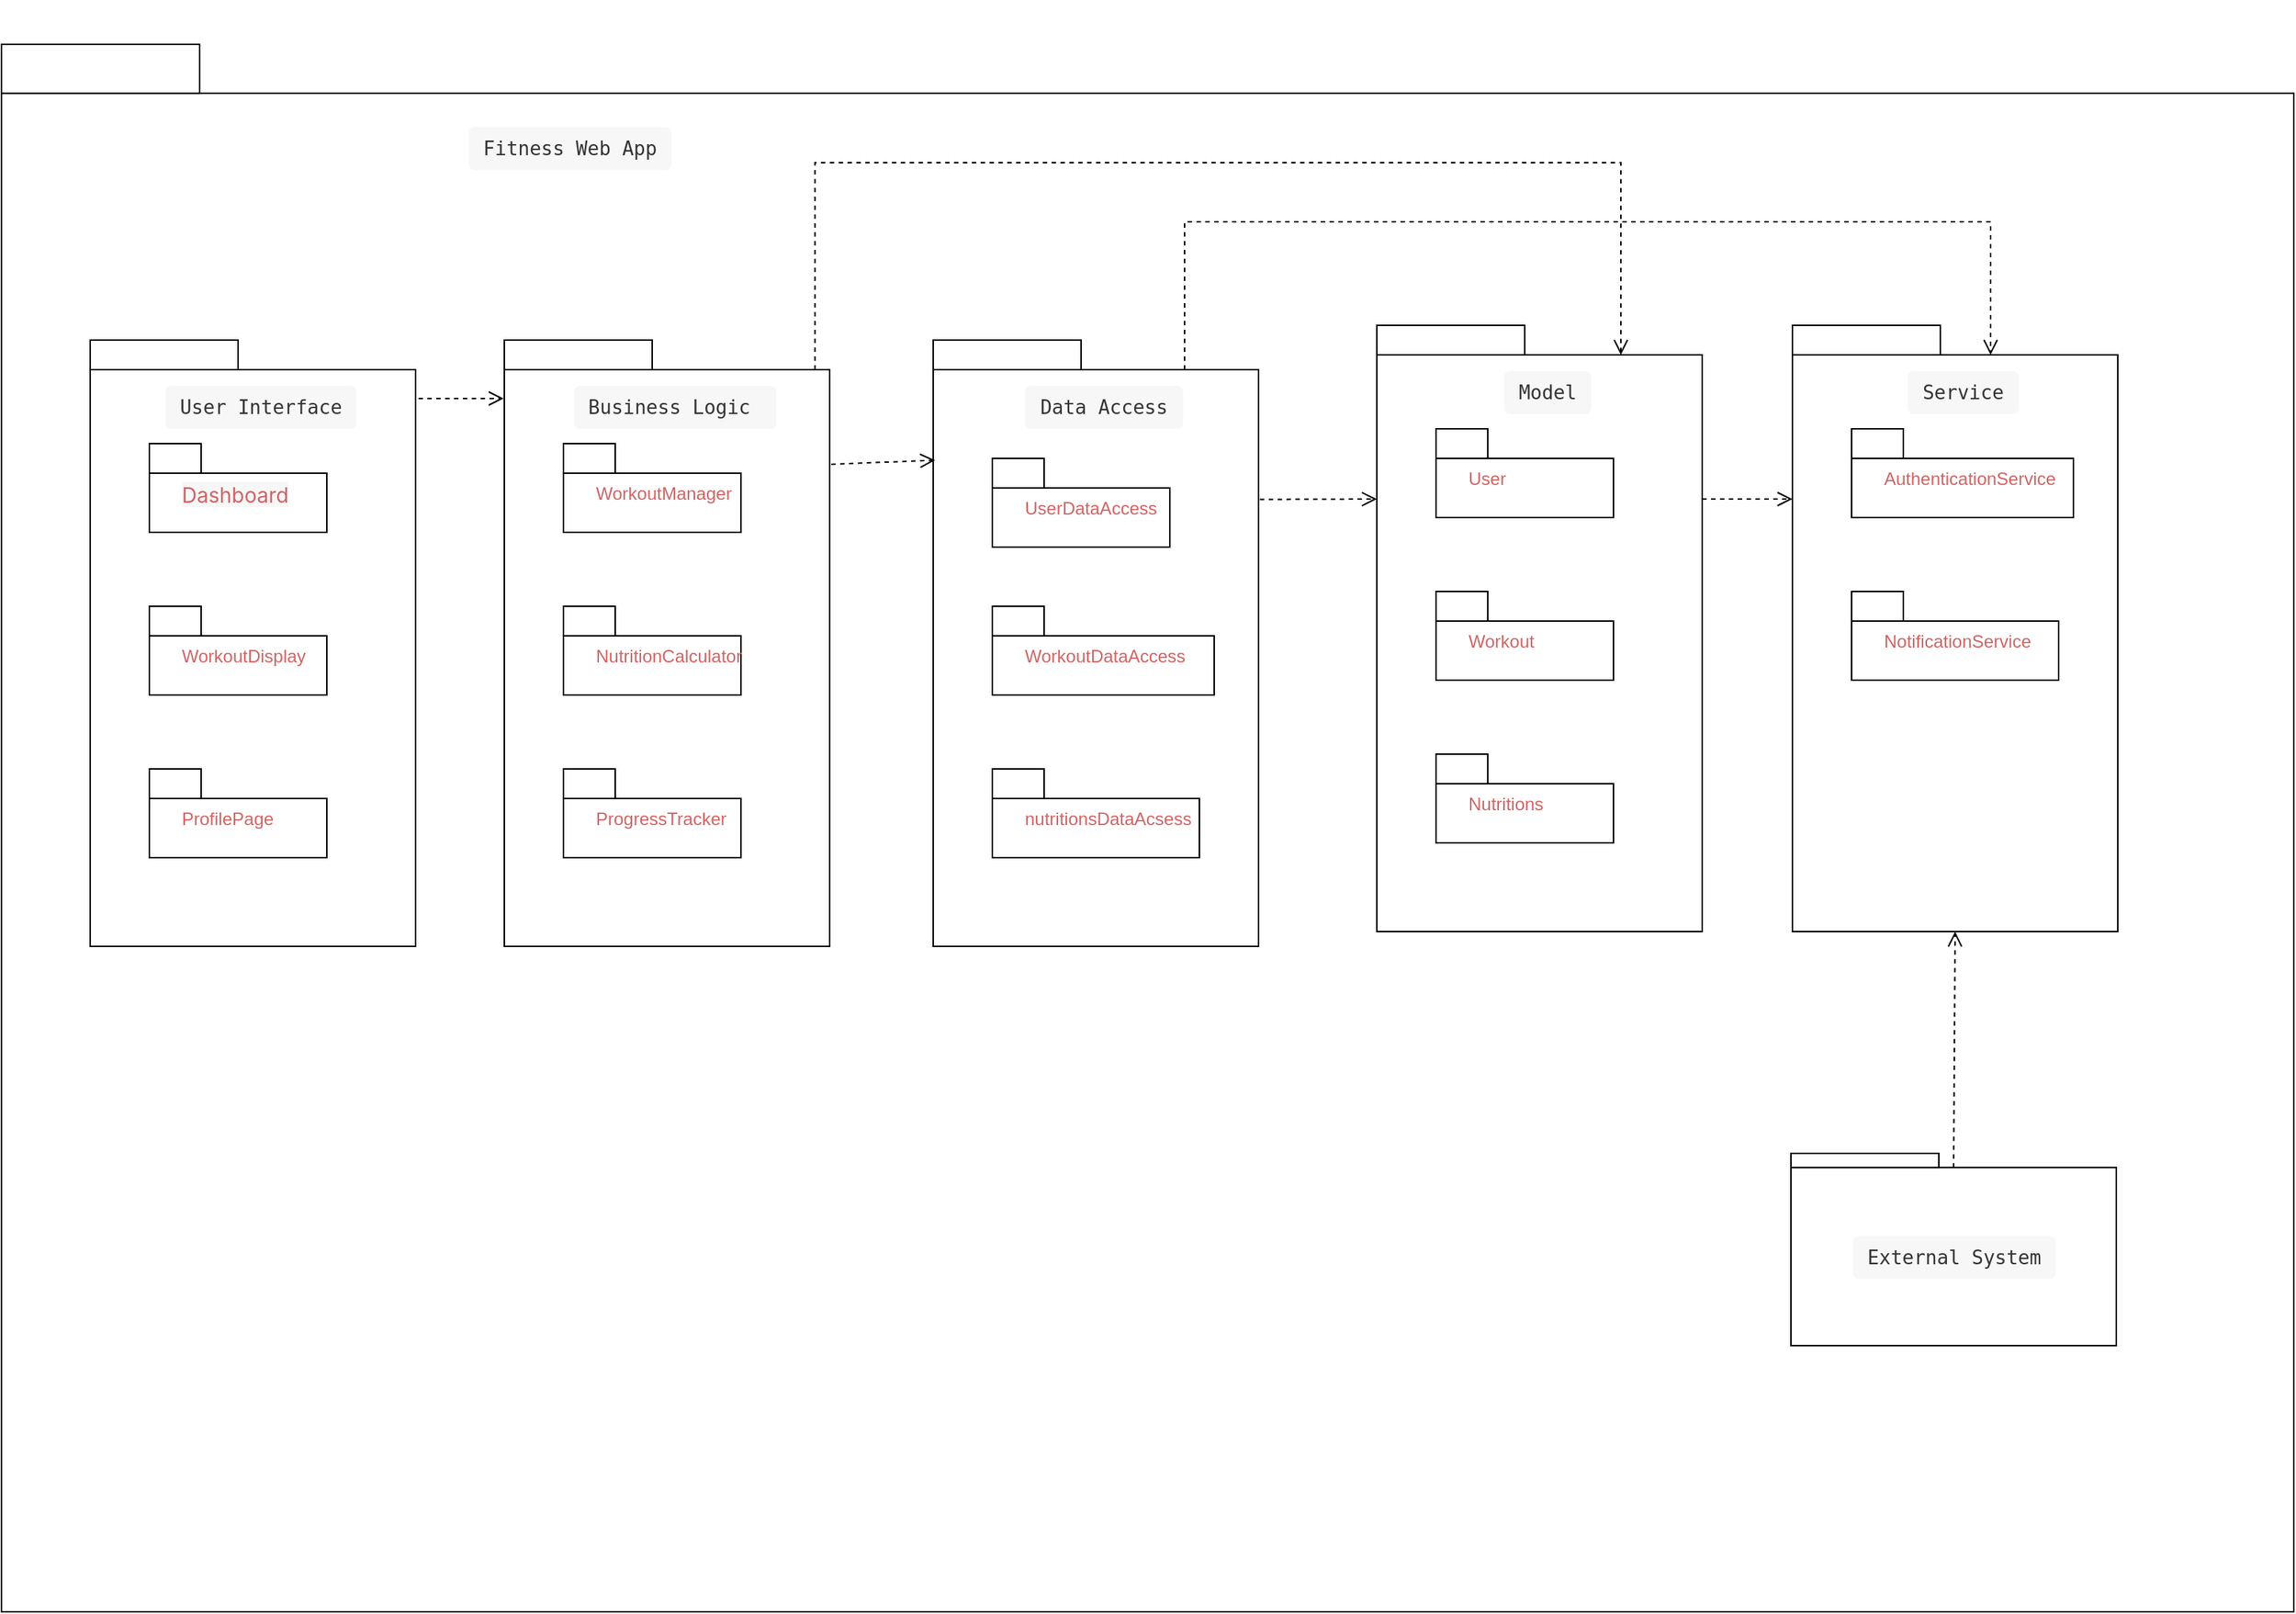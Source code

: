<mxfile version="22.1.17" type="github">
  <diagram name="Page-1" id="x_uMSooGgsukZ-Ix-U7x">
    <mxGraphModel dx="2345" dy="949" grid="1" gridSize="10" guides="1" tooltips="1" connect="1" arrows="1" fold="1" page="1" pageScale="1" pageWidth="827" pageHeight="1169" math="0" shadow="0">
      <root>
        <mxCell id="0" />
        <mxCell id="1" parent="0" />
        <mxCell id="Omg0Aai6-efXcpIrVsby-10" value="" style="group" parent="1" vertex="1" connectable="0">
          <mxGeometry x="30" y="60" width="1550" height="1090" as="geometry" />
        </mxCell>
        <mxCell id="Omg0Aai6-efXcpIrVsby-3" value="" style="rounded=0;whiteSpace=wrap;html=1;" parent="Omg0Aai6-efXcpIrVsby-10" vertex="1">
          <mxGeometry y="63.09" width="1550" height="1026.91" as="geometry" />
        </mxCell>
        <mxCell id="Omg0Aai6-efXcpIrVsby-6" value="" style="rounded=0;whiteSpace=wrap;html=1;" parent="Omg0Aai6-efXcpIrVsby-10" vertex="1">
          <mxGeometry y="30" width="134" height="33.09" as="geometry" />
        </mxCell>
        <mxCell id="Omg0Aai6-efXcpIrVsby-4" value="&lt;pre style=&quot;box-sizing: border-box; border: 0px; font-variant-numeric: inherit; font-variant-east-asian: inherit; font-variant-alternates: inherit; font-variant-position: inherit; font-stretch: inherit; font-size: 13px; line-height: 19.5px; font-optical-sizing: inherit; font-kerning: inherit; font-feature-settings: inherit; font-variation-settings: inherit; vertical-align: baseline; cursor: text; counter-reset: list-0 0; text-align: left; color: rgb(52, 52, 52) !important; margin-top: 5px !important; margin-bottom: 5px !important; padding: 5px 10px !important; overflow: hidden !important; background: rgb(247, 247, 247) !important; border-radius: 4px !important;&quot;&gt;Fitness Web App&lt;/pre&gt;" style="text;html=1;align=center;verticalAlign=middle;resizable=0;points=[];autosize=1;strokeColor=none;fillColor=none;" parent="Omg0Aai6-efXcpIrVsby-10" vertex="1">
          <mxGeometry x="309" y="75.455" width="150" height="50" as="geometry" />
        </mxCell>
        <mxCell id="Omg0Aai6-efXcpIrVsby-17" value="" style="group" parent="Omg0Aai6-efXcpIrVsby-10" vertex="1" connectable="0">
          <mxGeometry x="60" y="230" width="270" height="460" as="geometry" />
        </mxCell>
        <mxCell id="Omg0Aai6-efXcpIrVsby-14" value="" style="rounded=0;whiteSpace=wrap;html=1;" parent="Omg0Aai6-efXcpIrVsby-17" vertex="1">
          <mxGeometry y="20" width="220" height="390" as="geometry" />
        </mxCell>
        <mxCell id="Omg0Aai6-efXcpIrVsby-16" value="" style="rounded=0;whiteSpace=wrap;html=1;" parent="Omg0Aai6-efXcpIrVsby-17" vertex="1">
          <mxGeometry width="100" height="20" as="geometry" />
        </mxCell>
        <mxCell id="Omg0Aai6-efXcpIrVsby-15" value="&lt;pre style=&quot;box-sizing: border-box; border: 0px; font-variant-numeric: inherit; font-variant-east-asian: inherit; font-variant-alternates: inherit; font-variant-position: inherit; font-stretch: inherit; line-height: 19.5px; font-optical-sizing: inherit; font-kerning: inherit; font-feature-settings: inherit; font-variation-settings: inherit; vertical-align: baseline; cursor: text; counter-reset: list-0 0; text-align: left; color: rgb(52, 52, 52) !important; margin-top: 5px !important; margin-bottom: 5px !important; padding: 5px 10px !important; overflow: hidden !important; background: rgb(247, 247, 247) !important; border-radius: 4px !important; font-size: 13px;&quot;&gt;User Interface&lt;br&gt;&lt;/pre&gt;" style="text;html=1;align=center;verticalAlign=middle;resizable=0;points=[];autosize=1;strokeColor=none;fillColor=none;fontSize=13;" parent="Omg0Aai6-efXcpIrVsby-17" vertex="1">
          <mxGeometry x="45" y="20" width="140" height="50" as="geometry" />
        </mxCell>
        <mxCell id="Omg0Aai6-efXcpIrVsby-21" value="" style="group" parent="Omg0Aai6-efXcpIrVsby-17" vertex="1" connectable="0">
          <mxGeometry x="40" y="70" width="120" height="60" as="geometry" />
        </mxCell>
        <mxCell id="Omg0Aai6-efXcpIrVsby-18" value="" style="rounded=0;whiteSpace=wrap;html=1;" parent="Omg0Aai6-efXcpIrVsby-21" vertex="1">
          <mxGeometry y="20" width="120" height="40" as="geometry" />
        </mxCell>
        <mxCell id="Omg0Aai6-efXcpIrVsby-19" value="&lt;span style=&quot;color: rgb(209, 100, 100); font-family: -apple-system, BlinkMacSystemFont, &amp;quot;Segoe UI&amp;quot;, roboto, &amp;quot;Helvetica Neue&amp;quot;, helvetica, arial, sans-serif; font-size: 14px; font-style: normal; font-variant-ligatures: normal; font-variant-caps: normal; font-weight: 400; letter-spacing: normal; orphans: 2; text-align: left; text-indent: 0px; text-transform: none; widows: 2; word-spacing: 0px; -webkit-text-stroke-width: 0px; background-color: rgb(247, 247, 247); text-decoration-thickness: initial; text-decoration-style: initial; text-decoration-color: initial; float: none; display: inline !important;&quot;&gt;Dashboard&lt;/span&gt;" style="text;whiteSpace=wrap;html=1;" parent="Omg0Aai6-efXcpIrVsby-21" vertex="1">
          <mxGeometry x="20" y="20" width="100" height="40" as="geometry" />
        </mxCell>
        <mxCell id="Omg0Aai6-efXcpIrVsby-20" value="" style="rounded=0;whiteSpace=wrap;html=1;" parent="Omg0Aai6-efXcpIrVsby-21" vertex="1">
          <mxGeometry width="35" height="20" as="geometry" />
        </mxCell>
        <mxCell id="Omg0Aai6-efXcpIrVsby-26" value="" style="group" parent="Omg0Aai6-efXcpIrVsby-17" vertex="1" connectable="0">
          <mxGeometry x="40" y="290" width="120" height="60" as="geometry" />
        </mxCell>
        <mxCell id="Omg0Aai6-efXcpIrVsby-27" value="" style="rounded=0;whiteSpace=wrap;html=1;" parent="Omg0Aai6-efXcpIrVsby-26" vertex="1">
          <mxGeometry y="20" width="120" height="40" as="geometry" />
        </mxCell>
        <mxCell id="Omg0Aai6-efXcpIrVsby-28" value="&lt;font color=&quot;#d16464&quot;&gt;ProfilePage&lt;/font&gt;" style="text;whiteSpace=wrap;html=1;" parent="Omg0Aai6-efXcpIrVsby-26" vertex="1">
          <mxGeometry x="20" y="20" width="100" height="40" as="geometry" />
        </mxCell>
        <mxCell id="Omg0Aai6-efXcpIrVsby-29" value="" style="rounded=0;whiteSpace=wrap;html=1;" parent="Omg0Aai6-efXcpIrVsby-26" vertex="1">
          <mxGeometry width="35" height="20" as="geometry" />
        </mxCell>
        <mxCell id="Omg0Aai6-efXcpIrVsby-22" value="" style="group" parent="Omg0Aai6-efXcpIrVsby-17" vertex="1" connectable="0">
          <mxGeometry x="40" y="180" width="120" height="60" as="geometry" />
        </mxCell>
        <mxCell id="Omg0Aai6-efXcpIrVsby-23" value="" style="rounded=0;whiteSpace=wrap;html=1;" parent="Omg0Aai6-efXcpIrVsby-22" vertex="1">
          <mxGeometry y="20" width="120" height="40" as="geometry" />
        </mxCell>
        <mxCell id="Omg0Aai6-efXcpIrVsby-24" value="&lt;font color=&quot;#d16464&quot;&gt;WorkoutDisplay&lt;/font&gt;" style="text;whiteSpace=wrap;html=1;" parent="Omg0Aai6-efXcpIrVsby-22" vertex="1">
          <mxGeometry x="20" y="20" width="100" height="40" as="geometry" />
        </mxCell>
        <mxCell id="Omg0Aai6-efXcpIrVsby-25" value="" style="rounded=0;whiteSpace=wrap;html=1;" parent="Omg0Aai6-efXcpIrVsby-22" vertex="1">
          <mxGeometry width="35" height="20" as="geometry" />
        </mxCell>
        <mxCell id="Omg0Aai6-efXcpIrVsby-34" value="" style="group" parent="Omg0Aai6-efXcpIrVsby-10" vertex="1" connectable="0">
          <mxGeometry x="340" y="230" width="270" height="460" as="geometry" />
        </mxCell>
        <mxCell id="Omg0Aai6-efXcpIrVsby-35" value="" style="rounded=0;whiteSpace=wrap;html=1;" parent="Omg0Aai6-efXcpIrVsby-34" vertex="1">
          <mxGeometry y="20" width="220" height="390" as="geometry" />
        </mxCell>
        <mxCell id="Omg0Aai6-efXcpIrVsby-36" value="" style="rounded=0;whiteSpace=wrap;html=1;" parent="Omg0Aai6-efXcpIrVsby-34" vertex="1">
          <mxGeometry width="100" height="20" as="geometry" />
        </mxCell>
        <mxCell id="Omg0Aai6-efXcpIrVsby-37" value="&lt;pre style=&quot;box-sizing: border-box; border: 0px; font-variant-numeric: inherit; font-variant-east-asian: inherit; font-variant-alternates: inherit; font-variant-position: inherit; font-stretch: inherit; line-height: 19.5px; font-optical-sizing: inherit; font-kerning: inherit; font-feature-settings: inherit; font-variation-settings: inherit; vertical-align: baseline; cursor: text; counter-reset: list-0 0; text-align: left; color: rgb(52, 52, 52) !important; margin-top: 5px !important; margin-bottom: 5px !important; padding: 5px 10px !important; overflow: hidden !important; background: rgb(247, 247, 247) !important; border-radius: 4px !important; font-size: 13px;&quot;&gt;Business Logic &lt;br&gt;&lt;/pre&gt;" style="text;html=1;align=center;verticalAlign=middle;resizable=0;points=[];autosize=1;strokeColor=none;fillColor=none;fontSize=13;" parent="Omg0Aai6-efXcpIrVsby-34" vertex="1">
          <mxGeometry x="40" y="20" width="150" height="50" as="geometry" />
        </mxCell>
        <mxCell id="Omg0Aai6-efXcpIrVsby-38" value="" style="group" parent="Omg0Aai6-efXcpIrVsby-34" vertex="1" connectable="0">
          <mxGeometry x="40" y="70" width="120" height="60" as="geometry" />
        </mxCell>
        <mxCell id="Omg0Aai6-efXcpIrVsby-39" value="" style="rounded=0;whiteSpace=wrap;html=1;" parent="Omg0Aai6-efXcpIrVsby-38" vertex="1">
          <mxGeometry y="20" width="120" height="40" as="geometry" />
        </mxCell>
        <mxCell id="Omg0Aai6-efXcpIrVsby-40" value="&lt;font color=&quot;#d16464&quot;&gt;WorkoutManager&lt;/font&gt;" style="text;whiteSpace=wrap;html=1;" parent="Omg0Aai6-efXcpIrVsby-38" vertex="1">
          <mxGeometry x="20" y="20" width="100" height="40" as="geometry" />
        </mxCell>
        <mxCell id="Omg0Aai6-efXcpIrVsby-41" value="" style="rounded=0;whiteSpace=wrap;html=1;" parent="Omg0Aai6-efXcpIrVsby-38" vertex="1">
          <mxGeometry width="35" height="20" as="geometry" />
        </mxCell>
        <mxCell id="Omg0Aai6-efXcpIrVsby-42" value="" style="group" parent="Omg0Aai6-efXcpIrVsby-34" vertex="1" connectable="0">
          <mxGeometry x="40" y="290" width="120" height="60" as="geometry" />
        </mxCell>
        <mxCell id="Omg0Aai6-efXcpIrVsby-43" value="" style="rounded=0;whiteSpace=wrap;html=1;" parent="Omg0Aai6-efXcpIrVsby-42" vertex="1">
          <mxGeometry y="20" width="120" height="40" as="geometry" />
        </mxCell>
        <mxCell id="Omg0Aai6-efXcpIrVsby-44" value="&lt;font color=&quot;#d16464&quot;&gt;ProgressTracker&lt;/font&gt;" style="text;whiteSpace=wrap;html=1;" parent="Omg0Aai6-efXcpIrVsby-42" vertex="1">
          <mxGeometry x="20" y="20" width="100" height="40" as="geometry" />
        </mxCell>
        <mxCell id="Omg0Aai6-efXcpIrVsby-45" value="" style="rounded=0;whiteSpace=wrap;html=1;" parent="Omg0Aai6-efXcpIrVsby-42" vertex="1">
          <mxGeometry width="35" height="20" as="geometry" />
        </mxCell>
        <mxCell id="Omg0Aai6-efXcpIrVsby-46" value="" style="group" parent="Omg0Aai6-efXcpIrVsby-34" vertex="1" connectable="0">
          <mxGeometry x="40" y="180" width="120" height="60" as="geometry" />
        </mxCell>
        <mxCell id="Omg0Aai6-efXcpIrVsby-47" value="" style="rounded=0;whiteSpace=wrap;html=1;" parent="Omg0Aai6-efXcpIrVsby-46" vertex="1">
          <mxGeometry y="20" width="120" height="40" as="geometry" />
        </mxCell>
        <mxCell id="Omg0Aai6-efXcpIrVsby-48" value="&lt;font color=&quot;#d16464&quot;&gt;NutritionCalculator&lt;/font&gt;" style="text;whiteSpace=wrap;html=1;" parent="Omg0Aai6-efXcpIrVsby-46" vertex="1">
          <mxGeometry x="20" y="20" width="100" height="40" as="geometry" />
        </mxCell>
        <mxCell id="Omg0Aai6-efXcpIrVsby-49" value="" style="rounded=0;whiteSpace=wrap;html=1;" parent="Omg0Aai6-efXcpIrVsby-46" vertex="1">
          <mxGeometry width="35" height="20" as="geometry" />
        </mxCell>
        <mxCell id="Omg0Aai6-efXcpIrVsby-84" value="" style="group" parent="Omg0Aai6-efXcpIrVsby-10" vertex="1" connectable="0">
          <mxGeometry x="930" y="220" width="270" height="460" as="geometry" />
        </mxCell>
        <mxCell id="Omg0Aai6-efXcpIrVsby-85" value="" style="rounded=0;whiteSpace=wrap;html=1;" parent="Omg0Aai6-efXcpIrVsby-84" vertex="1">
          <mxGeometry y="20" width="220" height="390" as="geometry" />
        </mxCell>
        <mxCell id="Omg0Aai6-efXcpIrVsby-86" value="" style="rounded=0;whiteSpace=wrap;html=1;" parent="Omg0Aai6-efXcpIrVsby-84" vertex="1">
          <mxGeometry width="100" height="20" as="geometry" />
        </mxCell>
        <mxCell id="Omg0Aai6-efXcpIrVsby-87" value="&lt;pre style=&quot;box-sizing: border-box; border: 0px; font-variant-numeric: inherit; font-variant-east-asian: inherit; font-variant-alternates: inherit; font-variant-position: inherit; font-stretch: inherit; line-height: 19.5px; font-optical-sizing: inherit; font-kerning: inherit; font-feature-settings: inherit; font-variation-settings: inherit; vertical-align: baseline; cursor: text; counter-reset: list-0 0; text-align: left; color: rgb(52, 52, 52) !important; margin-top: 5px !important; margin-bottom: 5px !important; padding: 5px 10px !important; overflow: hidden !important; background: rgb(247, 247, 247) !important; border-radius: 4px !important; font-size: 13px;&quot;&gt;Model&lt;br&gt;&lt;/pre&gt;" style="text;html=1;align=center;verticalAlign=middle;resizable=0;points=[];autosize=1;strokeColor=none;fillColor=none;fontSize=13;" parent="Omg0Aai6-efXcpIrVsby-84" vertex="1">
          <mxGeometry x="75" y="20" width="80" height="50" as="geometry" />
        </mxCell>
        <mxCell id="Omg0Aai6-efXcpIrVsby-88" value="" style="group" parent="Omg0Aai6-efXcpIrVsby-84" vertex="1" connectable="0">
          <mxGeometry x="40" y="70" width="120" height="60" as="geometry" />
        </mxCell>
        <mxCell id="Omg0Aai6-efXcpIrVsby-89" value="" style="rounded=0;whiteSpace=wrap;html=1;" parent="Omg0Aai6-efXcpIrVsby-88" vertex="1">
          <mxGeometry y="20" width="120" height="40" as="geometry" />
        </mxCell>
        <mxCell id="Omg0Aai6-efXcpIrVsby-90" value="&lt;font color=&quot;#d16464&quot;&gt;User&lt;/font&gt;" style="text;whiteSpace=wrap;html=1;" parent="Omg0Aai6-efXcpIrVsby-88" vertex="1">
          <mxGeometry x="20" y="20" width="100" height="40" as="geometry" />
        </mxCell>
        <mxCell id="Omg0Aai6-efXcpIrVsby-91" value="" style="rounded=0;whiteSpace=wrap;html=1;" parent="Omg0Aai6-efXcpIrVsby-88" vertex="1">
          <mxGeometry width="35" height="20" as="geometry" />
        </mxCell>
        <mxCell id="Omg0Aai6-efXcpIrVsby-92" value="" style="group" parent="Omg0Aai6-efXcpIrVsby-84" vertex="1" connectable="0">
          <mxGeometry x="40" y="290" width="120" height="60" as="geometry" />
        </mxCell>
        <mxCell id="Omg0Aai6-efXcpIrVsby-93" value="" style="rounded=0;whiteSpace=wrap;html=1;" parent="Omg0Aai6-efXcpIrVsby-92" vertex="1">
          <mxGeometry y="20" width="120" height="40" as="geometry" />
        </mxCell>
        <mxCell id="Omg0Aai6-efXcpIrVsby-94" value="&lt;font color=&quot;#d16464&quot;&gt;Nutritions&lt;/font&gt;" style="text;whiteSpace=wrap;html=1;" parent="Omg0Aai6-efXcpIrVsby-92" vertex="1">
          <mxGeometry x="20" y="20" width="100" height="40" as="geometry" />
        </mxCell>
        <mxCell id="Omg0Aai6-efXcpIrVsby-95" value="" style="rounded=0;whiteSpace=wrap;html=1;" parent="Omg0Aai6-efXcpIrVsby-92" vertex="1">
          <mxGeometry width="35" height="20" as="geometry" />
        </mxCell>
        <mxCell id="Omg0Aai6-efXcpIrVsby-96" value="" style="group" parent="Omg0Aai6-efXcpIrVsby-84" vertex="1" connectable="0">
          <mxGeometry x="40" y="180" width="120" height="60" as="geometry" />
        </mxCell>
        <mxCell id="Omg0Aai6-efXcpIrVsby-97" value="" style="rounded=0;whiteSpace=wrap;html=1;" parent="Omg0Aai6-efXcpIrVsby-96" vertex="1">
          <mxGeometry y="20" width="120" height="40" as="geometry" />
        </mxCell>
        <mxCell id="Omg0Aai6-efXcpIrVsby-98" value="&lt;font color=&quot;#d16464&quot;&gt;Workout&lt;/font&gt;" style="text;whiteSpace=wrap;html=1;" parent="Omg0Aai6-efXcpIrVsby-96" vertex="1">
          <mxGeometry x="20" y="20" width="100" height="40" as="geometry" />
        </mxCell>
        <mxCell id="Omg0Aai6-efXcpIrVsby-99" value="" style="rounded=0;whiteSpace=wrap;html=1;" parent="Omg0Aai6-efXcpIrVsby-96" vertex="1">
          <mxGeometry width="35" height="20" as="geometry" />
        </mxCell>
        <mxCell id="Omg0Aai6-efXcpIrVsby-68" value="" style="group" parent="Omg0Aai6-efXcpIrVsby-10" vertex="1" connectable="0">
          <mxGeometry x="630" y="230" width="270" height="460" as="geometry" />
        </mxCell>
        <mxCell id="Omg0Aai6-efXcpIrVsby-69" value="" style="rounded=0;whiteSpace=wrap;html=1;" parent="Omg0Aai6-efXcpIrVsby-68" vertex="1">
          <mxGeometry y="20" width="220" height="390" as="geometry" />
        </mxCell>
        <mxCell id="Omg0Aai6-efXcpIrVsby-70" value="" style="rounded=0;whiteSpace=wrap;html=1;" parent="Omg0Aai6-efXcpIrVsby-68" vertex="1">
          <mxGeometry width="100" height="20" as="geometry" />
        </mxCell>
        <mxCell id="Omg0Aai6-efXcpIrVsby-71" value="&lt;pre style=&quot;box-sizing: border-box; border: 0px; font-variant-numeric: inherit; font-variant-east-asian: inherit; font-variant-alternates: inherit; font-variant-position: inherit; font-stretch: inherit; line-height: 19.5px; font-optical-sizing: inherit; font-kerning: inherit; font-feature-settings: inherit; font-variation-settings: inherit; vertical-align: baseline; cursor: text; counter-reset: list-0 0; text-align: left; color: rgb(52, 52, 52) !important; margin-top: 5px !important; margin-bottom: 5px !important; padding: 5px 10px !important; overflow: hidden !important; background: rgb(247, 247, 247) !important; border-radius: 4px !important; font-size: 13px;&quot;&gt;Data Access&lt;br&gt;&lt;/pre&gt;" style="text;html=1;align=center;verticalAlign=middle;resizable=0;points=[];autosize=1;strokeColor=none;fillColor=none;fontSize=13;" parent="Omg0Aai6-efXcpIrVsby-68" vertex="1">
          <mxGeometry x="55" y="20" width="120" height="50" as="geometry" />
        </mxCell>
        <mxCell id="Omg0Aai6-efXcpIrVsby-72" value="" style="group" parent="Omg0Aai6-efXcpIrVsby-68" vertex="1" connectable="0">
          <mxGeometry x="40" y="80" width="120" height="60" as="geometry" />
        </mxCell>
        <mxCell id="Omg0Aai6-efXcpIrVsby-73" value="" style="rounded=0;whiteSpace=wrap;html=1;" parent="Omg0Aai6-efXcpIrVsby-72" vertex="1">
          <mxGeometry y="20" width="120" height="40" as="geometry" />
        </mxCell>
        <mxCell id="Omg0Aai6-efXcpIrVsby-74" value="&lt;font color=&quot;#d16464&quot;&gt;UserDataAccess&lt;/font&gt;" style="text;whiteSpace=wrap;html=1;" parent="Omg0Aai6-efXcpIrVsby-72" vertex="1">
          <mxGeometry x="20" y="20" width="100" height="40" as="geometry" />
        </mxCell>
        <mxCell id="Omg0Aai6-efXcpIrVsby-75" value="" style="rounded=0;whiteSpace=wrap;html=1;" parent="Omg0Aai6-efXcpIrVsby-72" vertex="1">
          <mxGeometry width="35" height="20" as="geometry" />
        </mxCell>
        <mxCell id="Omg0Aai6-efXcpIrVsby-76" value="" style="group" parent="Omg0Aai6-efXcpIrVsby-68" vertex="1" connectable="0">
          <mxGeometry x="40" y="290" width="140" height="60" as="geometry" />
        </mxCell>
        <mxCell id="Omg0Aai6-efXcpIrVsby-77" value="" style="rounded=0;whiteSpace=wrap;html=1;" parent="Omg0Aai6-efXcpIrVsby-76" vertex="1">
          <mxGeometry y="20" width="140" height="40" as="geometry" />
        </mxCell>
        <mxCell id="Omg0Aai6-efXcpIrVsby-78" value="&lt;font color=&quot;#d16464&quot;&gt;nutritionsDataAcsess&lt;/font&gt;" style="text;whiteSpace=wrap;html=1;" parent="Omg0Aai6-efXcpIrVsby-76" vertex="1">
          <mxGeometry x="20" y="20" width="100" height="40" as="geometry" />
        </mxCell>
        <mxCell id="Omg0Aai6-efXcpIrVsby-79" value="" style="rounded=0;whiteSpace=wrap;html=1;" parent="Omg0Aai6-efXcpIrVsby-76" vertex="1">
          <mxGeometry width="35" height="20" as="geometry" />
        </mxCell>
        <mxCell id="Omg0Aai6-efXcpIrVsby-80" value="" style="group" parent="Omg0Aai6-efXcpIrVsby-68" vertex="1" connectable="0">
          <mxGeometry x="40" y="180" width="150" height="60" as="geometry" />
        </mxCell>
        <mxCell id="Omg0Aai6-efXcpIrVsby-81" value="" style="rounded=0;whiteSpace=wrap;html=1;" parent="Omg0Aai6-efXcpIrVsby-80" vertex="1">
          <mxGeometry y="20" width="150" height="40" as="geometry" />
        </mxCell>
        <mxCell id="Omg0Aai6-efXcpIrVsby-82" value="&lt;font color=&quot;#d16464&quot;&gt;WorkoutDataAccess&lt;/font&gt;" style="text;whiteSpace=wrap;html=1;" parent="Omg0Aai6-efXcpIrVsby-80" vertex="1">
          <mxGeometry x="20" y="20" width="100" height="40" as="geometry" />
        </mxCell>
        <mxCell id="Omg0Aai6-efXcpIrVsby-83" value="" style="rounded=0;whiteSpace=wrap;html=1;" parent="Omg0Aai6-efXcpIrVsby-80" vertex="1">
          <mxGeometry width="35" height="20" as="geometry" />
        </mxCell>
        <mxCell id="Omg0Aai6-efXcpIrVsby-100" value="" style="group" parent="Omg0Aai6-efXcpIrVsby-10" vertex="1" connectable="0">
          <mxGeometry x="1211" y="220" width="270" height="460" as="geometry" />
        </mxCell>
        <mxCell id="Omg0Aai6-efXcpIrVsby-101" value="" style="rounded=0;whiteSpace=wrap;html=1;" parent="Omg0Aai6-efXcpIrVsby-100" vertex="1">
          <mxGeometry y="20" width="220" height="390" as="geometry" />
        </mxCell>
        <mxCell id="Omg0Aai6-efXcpIrVsby-102" value="" style="rounded=0;whiteSpace=wrap;html=1;" parent="Omg0Aai6-efXcpIrVsby-100" vertex="1">
          <mxGeometry width="100" height="20" as="geometry" />
        </mxCell>
        <mxCell id="Omg0Aai6-efXcpIrVsby-103" value="&lt;pre style=&quot;box-sizing: border-box; border: 0px; font-variant-numeric: inherit; font-variant-east-asian: inherit; font-variant-alternates: inherit; font-variant-position: inherit; font-stretch: inherit; line-height: 19.5px; font-optical-sizing: inherit; font-kerning: inherit; font-feature-settings: inherit; font-variation-settings: inherit; vertical-align: baseline; cursor: text; counter-reset: list-0 0; text-align: left; color: rgb(52, 52, 52) !important; margin-top: 5px !important; margin-bottom: 5px !important; padding: 5px 10px !important; overflow: hidden !important; background: rgb(247, 247, 247) !important; border-radius: 4px !important; font-size: 13px;&quot;&gt;Service&lt;br&gt;&lt;/pre&gt;" style="text;html=1;align=center;verticalAlign=middle;resizable=0;points=[];autosize=1;strokeColor=none;fillColor=none;fontSize=13;" parent="Omg0Aai6-efXcpIrVsby-100" vertex="1">
          <mxGeometry x="70" y="20" width="90" height="50" as="geometry" />
        </mxCell>
        <mxCell id="Omg0Aai6-efXcpIrVsby-104" value="" style="group" parent="Omg0Aai6-efXcpIrVsby-100" vertex="1" connectable="0">
          <mxGeometry x="40" y="70" width="150" height="60" as="geometry" />
        </mxCell>
        <mxCell id="Omg0Aai6-efXcpIrVsby-105" value="" style="rounded=0;whiteSpace=wrap;html=1;" parent="Omg0Aai6-efXcpIrVsby-104" vertex="1">
          <mxGeometry y="20" width="150" height="40" as="geometry" />
        </mxCell>
        <mxCell id="Omg0Aai6-efXcpIrVsby-106" value="&lt;font color=&quot;#d16464&quot;&gt;AuthenticationService&lt;/font&gt;" style="text;whiteSpace=wrap;html=1;" parent="Omg0Aai6-efXcpIrVsby-104" vertex="1">
          <mxGeometry x="20" y="20" width="100" height="40" as="geometry" />
        </mxCell>
        <mxCell id="Omg0Aai6-efXcpIrVsby-107" value="" style="rounded=0;whiteSpace=wrap;html=1;" parent="Omg0Aai6-efXcpIrVsby-104" vertex="1">
          <mxGeometry width="35" height="20" as="geometry" />
        </mxCell>
        <mxCell id="Omg0Aai6-efXcpIrVsby-112" value="" style="group" parent="Omg0Aai6-efXcpIrVsby-100" vertex="1" connectable="0">
          <mxGeometry x="40" y="180" width="140" height="60" as="geometry" />
        </mxCell>
        <mxCell id="Omg0Aai6-efXcpIrVsby-113" value="" style="rounded=0;whiteSpace=wrap;html=1;" parent="Omg0Aai6-efXcpIrVsby-112" vertex="1">
          <mxGeometry y="20" width="140" height="40" as="geometry" />
        </mxCell>
        <mxCell id="Omg0Aai6-efXcpIrVsby-114" value="&lt;font color=&quot;#d16464&quot;&gt;NotificationService&lt;/font&gt;" style="text;whiteSpace=wrap;html=1;" parent="Omg0Aai6-efXcpIrVsby-112" vertex="1">
          <mxGeometry x="20" y="20" width="100" height="40" as="geometry" />
        </mxCell>
        <mxCell id="Omg0Aai6-efXcpIrVsby-115" value="" style="rounded=0;whiteSpace=wrap;html=1;" parent="Omg0Aai6-efXcpIrVsby-112" vertex="1">
          <mxGeometry width="35" height="20" as="geometry" />
        </mxCell>
        <mxCell id="6h02HKcu4iGIb157T7gl-9" value="" style="html=1;verticalAlign=bottom;endArrow=open;dashed=1;endSize=8;curved=0;rounded=0;exitX=1.009;exitY=0.05;exitDx=0;exitDy=0;exitPerimeter=0;entryX=-0.002;entryY=0.05;entryDx=0;entryDy=0;entryPerimeter=0;" edge="1" parent="Omg0Aai6-efXcpIrVsby-10" source="Omg0Aai6-efXcpIrVsby-14" target="Omg0Aai6-efXcpIrVsby-35">
          <mxGeometry relative="1" as="geometry">
            <mxPoint x="240" y="180" as="sourcePoint" />
            <mxPoint x="160" y="180" as="targetPoint" />
          </mxGeometry>
        </mxCell>
        <mxCell id="6h02HKcu4iGIb157T7gl-10" value="" style="html=1;verticalAlign=bottom;endArrow=open;dashed=1;endSize=8;curved=0;rounded=0;exitX=1.005;exitY=0.164;exitDx=0;exitDy=0;exitPerimeter=0;entryX=0.006;entryY=0.157;entryDx=0;entryDy=0;entryPerimeter=0;" edge="1" parent="Omg0Aai6-efXcpIrVsby-10" source="Omg0Aai6-efXcpIrVsby-35" target="Omg0Aai6-efXcpIrVsby-69">
          <mxGeometry relative="1" as="geometry">
            <mxPoint x="570" y="190" as="sourcePoint" />
            <mxPoint x="490" y="190" as="targetPoint" />
          </mxGeometry>
        </mxCell>
        <mxCell id="6h02HKcu4iGIb157T7gl-14" value="" style="html=1;verticalAlign=bottom;endArrow=open;dashed=1;endSize=8;curved=0;rounded=0;exitX=1.004;exitY=0.225;exitDx=0;exitDy=0;entryX=0;entryY=0.25;entryDx=0;entryDy=0;exitPerimeter=0;" edge="1" parent="Omg0Aai6-efXcpIrVsby-10" source="Omg0Aai6-efXcpIrVsby-69" target="Omg0Aai6-efXcpIrVsby-85">
          <mxGeometry relative="1" as="geometry">
            <mxPoint x="940" y="150" as="sourcePoint" />
            <mxPoint x="900" y="240" as="targetPoint" />
          </mxGeometry>
        </mxCell>
        <mxCell id="6h02HKcu4iGIb157T7gl-15" value="" style="html=1;verticalAlign=bottom;endArrow=open;dashed=1;endSize=8;curved=0;rounded=0;exitX=1;exitY=0.25;exitDx=0;exitDy=0;entryX=0;entryY=0.25;entryDx=0;entryDy=0;" edge="1" parent="Omg0Aai6-efXcpIrVsby-10" source="Omg0Aai6-efXcpIrVsby-85" target="Omg0Aai6-efXcpIrVsby-101">
          <mxGeometry relative="1" as="geometry">
            <mxPoint x="1170" y="140" as="sourcePoint" />
            <mxPoint x="1090" y="140" as="targetPoint" />
          </mxGeometry>
        </mxCell>
        <mxCell id="6h02HKcu4iGIb157T7gl-16" value="" style="html=1;verticalAlign=bottom;endArrow=open;dashed=1;endSize=8;rounded=0;exitX=0.955;exitY=0;exitDx=0;exitDy=0;exitPerimeter=0;entryX=0.75;entryY=0;entryDx=0;entryDy=0;edgeStyle=orthogonalEdgeStyle;" edge="1" parent="Omg0Aai6-efXcpIrVsby-10" source="Omg0Aai6-efXcpIrVsby-35" target="Omg0Aai6-efXcpIrVsby-85">
          <mxGeometry relative="1" as="geometry">
            <mxPoint x="550.1" y="240.14" as="sourcePoint" />
            <mxPoint x="550" y="170" as="targetPoint" />
            <Array as="points">
              <mxPoint x="550" y="110" />
              <mxPoint x="1095" y="110" />
            </Array>
          </mxGeometry>
        </mxCell>
        <mxCell id="6h02HKcu4iGIb157T7gl-19" value="" style="html=1;verticalAlign=bottom;endArrow=open;dashed=1;endSize=8;rounded=0;exitX=0.955;exitY=0;exitDx=0;exitDy=0;exitPerimeter=0;entryX=0.75;entryY=0;entryDx=0;entryDy=0;edgeStyle=orthogonalEdgeStyle;" edge="1" parent="Omg0Aai6-efXcpIrVsby-10">
          <mxGeometry relative="1" as="geometry">
            <mxPoint x="800" y="250" as="sourcePoint" />
            <mxPoint x="1345" y="240" as="targetPoint" />
            <Array as="points">
              <mxPoint x="800" y="150" />
              <mxPoint x="1345" y="150" />
            </Array>
          </mxGeometry>
        </mxCell>
        <mxCell id="6h02HKcu4iGIb157T7gl-20" value="" style="group" vertex="1" connectable="0" parent="Omg0Aai6-efXcpIrVsby-10">
          <mxGeometry x="1210" y="780" width="270" height="220" as="geometry" />
        </mxCell>
        <mxCell id="6h02HKcu4iGIb157T7gl-21" value="" style="rounded=0;whiteSpace=wrap;html=1;" vertex="1" parent="6h02HKcu4iGIb157T7gl-20">
          <mxGeometry y="9.57" width="220" height="120.43" as="geometry" />
        </mxCell>
        <mxCell id="6h02HKcu4iGIb157T7gl-22" value="" style="rounded=0;whiteSpace=wrap;html=1;" vertex="1" parent="6h02HKcu4iGIb157T7gl-20">
          <mxGeometry width="100" height="9.565" as="geometry" />
        </mxCell>
        <mxCell id="6h02HKcu4iGIb157T7gl-23" value="&lt;pre style=&quot;box-sizing: border-box; border: 0px; font-variant-numeric: inherit; font-variant-east-asian: inherit; font-variant-alternates: inherit; font-variant-position: inherit; font-stretch: inherit; line-height: 19.5px; font-optical-sizing: inherit; font-kerning: inherit; font-feature-settings: inherit; font-variation-settings: inherit; vertical-align: baseline; cursor: text; counter-reset: list-0 0; text-align: left; color: rgb(52, 52, 52) !important; margin-top: 5px !important; margin-bottom: 5px !important; padding: 5px 10px !important; overflow: hidden !important; background: rgb(247, 247, 247) !important; border-radius: 4px !important; font-size: 13px;&quot;&gt;External System&lt;br&gt;&lt;/pre&gt;" style="text;html=1;align=center;verticalAlign=middle;resizable=0;points=[];autosize=1;strokeColor=none;fillColor=none;fontSize=13;" vertex="1" parent="6h02HKcu4iGIb157T7gl-20">
          <mxGeometry x="35" y="44.785" width="150" height="50" as="geometry" />
        </mxCell>
        <mxCell id="6h02HKcu4iGIb157T7gl-37" value="" style="html=1;verticalAlign=bottom;endArrow=open;dashed=1;endSize=8;curved=0;rounded=0;entryX=0.5;entryY=1;entryDx=0;entryDy=0;exitX=0.5;exitY=0;exitDx=0;exitDy=0;" edge="1" parent="Omg0Aai6-efXcpIrVsby-10" source="6h02HKcu4iGIb157T7gl-21" target="Omg0Aai6-efXcpIrVsby-101">
          <mxGeometry relative="1" as="geometry">
            <mxPoint x="1100" y="710" as="sourcePoint" />
            <mxPoint x="1020" y="710" as="targetPoint" />
          </mxGeometry>
        </mxCell>
      </root>
    </mxGraphModel>
  </diagram>
</mxfile>

